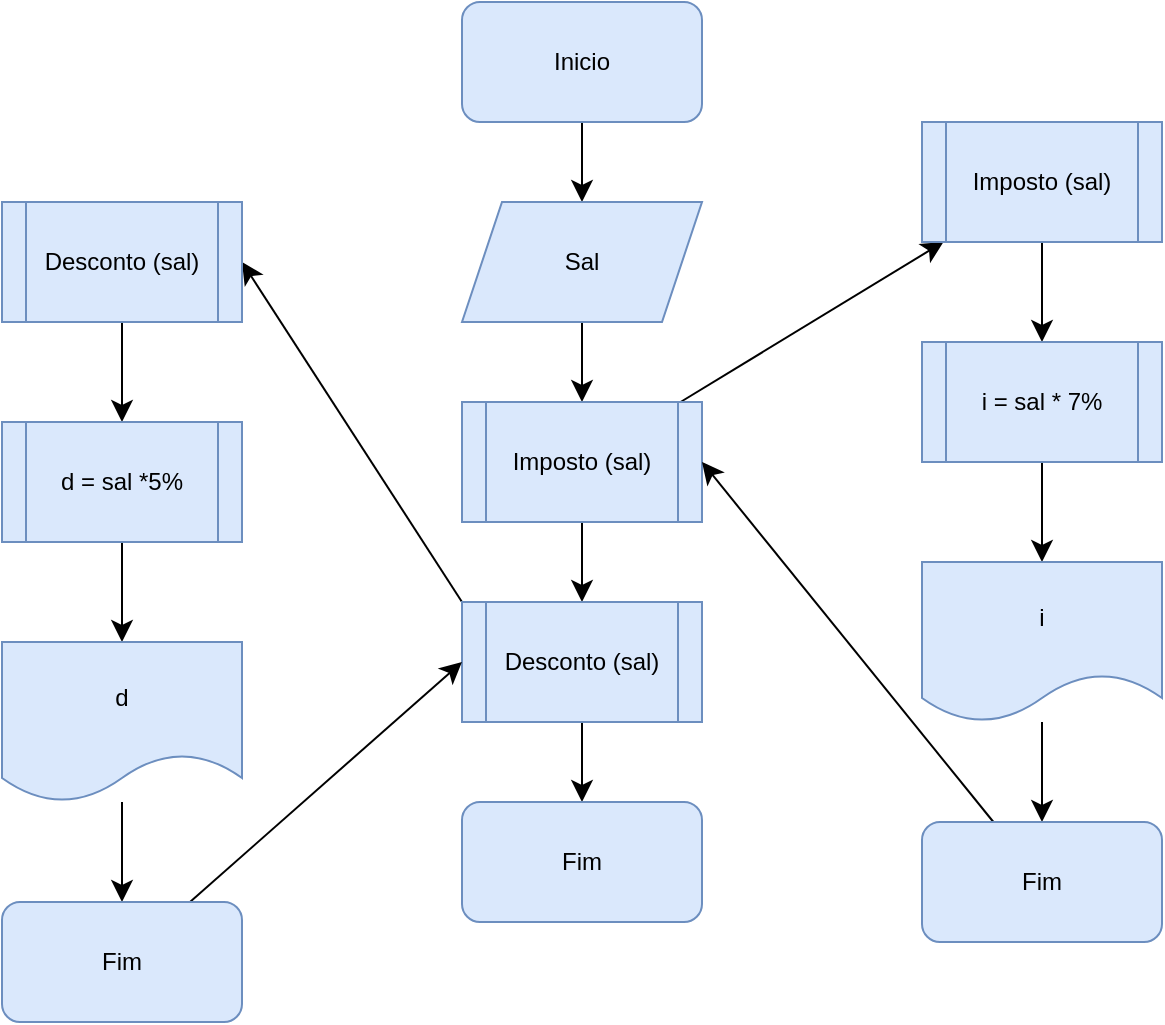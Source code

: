<mxfile version="26.0.14">
  <diagram name="Página-1" id="wdkFc-Z_Oa7AjEtJxvne">
    <mxGraphModel dx="1358" dy="1346" grid="1" gridSize="10" guides="1" tooltips="1" connect="1" arrows="1" fold="1" page="0" pageScale="1" pageWidth="1169" pageHeight="827" math="0" shadow="0">
      <root>
        <mxCell id="0" />
        <mxCell id="1" parent="0" />
        <mxCell id="ssXgmBJk_pbzeMQqqeV6-3" style="edgeStyle=none;curved=1;rounded=0;orthogonalLoop=1;jettySize=auto;html=1;entryX=0.5;entryY=0;entryDx=0;entryDy=0;fontSize=12;startSize=8;endSize=8;" edge="1" parent="1" source="ssXgmBJk_pbzeMQqqeV6-1" target="ssXgmBJk_pbzeMQqqeV6-2">
          <mxGeometry relative="1" as="geometry" />
        </mxCell>
        <mxCell id="ssXgmBJk_pbzeMQqqeV6-1" value="Inicio" style="rounded=1;whiteSpace=wrap;html=1;fillColor=#dae8fc;strokeColor=#6c8ebf;" vertex="1" parent="1">
          <mxGeometry x="-420" y="-100" width="120" height="60" as="geometry" />
        </mxCell>
        <mxCell id="ssXgmBJk_pbzeMQqqeV6-6" value="" style="edgeStyle=none;curved=1;rounded=0;orthogonalLoop=1;jettySize=auto;html=1;fontSize=12;startSize=8;endSize=8;" edge="1" parent="1" source="ssXgmBJk_pbzeMQqqeV6-2" target="ssXgmBJk_pbzeMQqqeV6-5">
          <mxGeometry relative="1" as="geometry" />
        </mxCell>
        <mxCell id="ssXgmBJk_pbzeMQqqeV6-2" value="Sal" style="shape=parallelogram;perimeter=parallelogramPerimeter;whiteSpace=wrap;html=1;fixedSize=1;fillColor=#dae8fc;strokeColor=#6c8ebf;" vertex="1" parent="1">
          <mxGeometry x="-420" width="120" height="60" as="geometry" />
        </mxCell>
        <mxCell id="ssXgmBJk_pbzeMQqqeV6-8" value="" style="edgeStyle=none;curved=1;rounded=0;orthogonalLoop=1;jettySize=auto;html=1;fontSize=12;startSize=8;endSize=8;" edge="1" parent="1" source="ssXgmBJk_pbzeMQqqeV6-5" target="ssXgmBJk_pbzeMQqqeV6-7">
          <mxGeometry relative="1" as="geometry" />
        </mxCell>
        <mxCell id="ssXgmBJk_pbzeMQqqeV6-23" value="" style="edgeStyle=none;curved=1;rounded=0;orthogonalLoop=1;jettySize=auto;html=1;fontSize=12;startSize=8;endSize=8;" edge="1" parent="1" source="ssXgmBJk_pbzeMQqqeV6-5" target="ssXgmBJk_pbzeMQqqeV6-22">
          <mxGeometry relative="1" as="geometry" />
        </mxCell>
        <mxCell id="ssXgmBJk_pbzeMQqqeV6-5" value="Imposto (sal)" style="shape=process;whiteSpace=wrap;html=1;backgroundOutline=1;fillColor=#dae8fc;strokeColor=#6c8ebf;" vertex="1" parent="1">
          <mxGeometry x="-420" y="100" width="120" height="60" as="geometry" />
        </mxCell>
        <mxCell id="ssXgmBJk_pbzeMQqqeV6-10" value="" style="edgeStyle=none;curved=1;rounded=0;orthogonalLoop=1;jettySize=auto;html=1;fontSize=12;startSize=8;endSize=8;" edge="1" parent="1" source="ssXgmBJk_pbzeMQqqeV6-7" target="ssXgmBJk_pbzeMQqqeV6-9">
          <mxGeometry relative="1" as="geometry" />
        </mxCell>
        <mxCell id="ssXgmBJk_pbzeMQqqeV6-12" value="" style="edgeStyle=none;curved=1;rounded=0;orthogonalLoop=1;jettySize=auto;html=1;fontSize=12;startSize=8;endSize=8;entryX=1;entryY=0.5;entryDx=0;entryDy=0;exitX=0;exitY=0;exitDx=0;exitDy=0;" edge="1" parent="1" source="ssXgmBJk_pbzeMQqqeV6-7" target="ssXgmBJk_pbzeMQqqeV6-11">
          <mxGeometry relative="1" as="geometry" />
        </mxCell>
        <mxCell id="ssXgmBJk_pbzeMQqqeV6-7" value="Desconto (sal)" style="shape=process;whiteSpace=wrap;html=1;backgroundOutline=1;fillColor=#dae8fc;strokeColor=#6c8ebf;" vertex="1" parent="1">
          <mxGeometry x="-420" y="200" width="120" height="60" as="geometry" />
        </mxCell>
        <mxCell id="ssXgmBJk_pbzeMQqqeV6-9" value="Fim" style="rounded=1;whiteSpace=wrap;html=1;fillColor=#dae8fc;strokeColor=#6c8ebf;" vertex="1" parent="1">
          <mxGeometry x="-420" y="300" width="120" height="60" as="geometry" />
        </mxCell>
        <mxCell id="ssXgmBJk_pbzeMQqqeV6-16" value="" style="edgeStyle=none;curved=1;rounded=0;orthogonalLoop=1;jettySize=auto;html=1;fontSize=12;startSize=8;endSize=8;" edge="1" parent="1" source="ssXgmBJk_pbzeMQqqeV6-11" target="ssXgmBJk_pbzeMQqqeV6-15">
          <mxGeometry relative="1" as="geometry" />
        </mxCell>
        <mxCell id="ssXgmBJk_pbzeMQqqeV6-11" value="Desconto (sal)" style="shape=process;whiteSpace=wrap;html=1;backgroundOutline=1;fillColor=#dae8fc;strokeColor=#6c8ebf;" vertex="1" parent="1">
          <mxGeometry x="-650" width="120" height="60" as="geometry" />
        </mxCell>
        <mxCell id="ssXgmBJk_pbzeMQqqeV6-18" value="" style="edgeStyle=none;curved=1;rounded=0;orthogonalLoop=1;jettySize=auto;html=1;fontSize=12;startSize=8;endSize=8;" edge="1" parent="1" source="ssXgmBJk_pbzeMQqqeV6-15" target="ssXgmBJk_pbzeMQqqeV6-17">
          <mxGeometry relative="1" as="geometry" />
        </mxCell>
        <mxCell id="ssXgmBJk_pbzeMQqqeV6-15" value="d = sal *5%" style="shape=process;whiteSpace=wrap;html=1;backgroundOutline=1;fillColor=#dae8fc;strokeColor=#6c8ebf;" vertex="1" parent="1">
          <mxGeometry x="-650" y="110" width="120" height="60" as="geometry" />
        </mxCell>
        <mxCell id="ssXgmBJk_pbzeMQqqeV6-20" value="" style="edgeStyle=none;curved=1;rounded=0;orthogonalLoop=1;jettySize=auto;html=1;fontSize=12;startSize=8;endSize=8;" edge="1" parent="1" source="ssXgmBJk_pbzeMQqqeV6-17" target="ssXgmBJk_pbzeMQqqeV6-19">
          <mxGeometry relative="1" as="geometry" />
        </mxCell>
        <mxCell id="ssXgmBJk_pbzeMQqqeV6-17" value="d" style="shape=document;whiteSpace=wrap;html=1;boundedLbl=1;fillColor=#dae8fc;strokeColor=#6c8ebf;" vertex="1" parent="1">
          <mxGeometry x="-650" y="220" width="120" height="80" as="geometry" />
        </mxCell>
        <mxCell id="ssXgmBJk_pbzeMQqqeV6-21" style="edgeStyle=none;curved=1;rounded=0;orthogonalLoop=1;jettySize=auto;html=1;entryX=0;entryY=0.5;entryDx=0;entryDy=0;fontSize=12;startSize=8;endSize=8;" edge="1" parent="1" source="ssXgmBJk_pbzeMQqqeV6-19" target="ssXgmBJk_pbzeMQqqeV6-7">
          <mxGeometry relative="1" as="geometry" />
        </mxCell>
        <mxCell id="ssXgmBJk_pbzeMQqqeV6-19" value="Fim" style="rounded=1;whiteSpace=wrap;html=1;fillColor=#dae8fc;strokeColor=#6c8ebf;" vertex="1" parent="1">
          <mxGeometry x="-650" y="350" width="120" height="60" as="geometry" />
        </mxCell>
        <mxCell id="ssXgmBJk_pbzeMQqqeV6-25" value="" style="edgeStyle=none;curved=1;rounded=0;orthogonalLoop=1;jettySize=auto;html=1;fontSize=12;startSize=8;endSize=8;" edge="1" parent="1" source="ssXgmBJk_pbzeMQqqeV6-22" target="ssXgmBJk_pbzeMQqqeV6-24">
          <mxGeometry relative="1" as="geometry" />
        </mxCell>
        <mxCell id="ssXgmBJk_pbzeMQqqeV6-22" value="Imposto (sal)" style="shape=process;whiteSpace=wrap;html=1;backgroundOutline=1;fillColor=#dae8fc;strokeColor=#6c8ebf;" vertex="1" parent="1">
          <mxGeometry x="-190" y="-40" width="120" height="60" as="geometry" />
        </mxCell>
        <mxCell id="ssXgmBJk_pbzeMQqqeV6-27" value="" style="edgeStyle=none;curved=1;rounded=0;orthogonalLoop=1;jettySize=auto;html=1;fontSize=12;startSize=8;endSize=8;" edge="1" parent="1" source="ssXgmBJk_pbzeMQqqeV6-24" target="ssXgmBJk_pbzeMQqqeV6-26">
          <mxGeometry relative="1" as="geometry" />
        </mxCell>
        <mxCell id="ssXgmBJk_pbzeMQqqeV6-24" value="i = sal * 7%" style="shape=process;whiteSpace=wrap;html=1;backgroundOutline=1;fillColor=#dae8fc;strokeColor=#6c8ebf;" vertex="1" parent="1">
          <mxGeometry x="-190" y="70" width="120" height="60" as="geometry" />
        </mxCell>
        <mxCell id="ssXgmBJk_pbzeMQqqeV6-29" value="" style="edgeStyle=none;curved=1;rounded=0;orthogonalLoop=1;jettySize=auto;html=1;fontSize=12;startSize=8;endSize=8;" edge="1" parent="1" source="ssXgmBJk_pbzeMQqqeV6-26" target="ssXgmBJk_pbzeMQqqeV6-28">
          <mxGeometry relative="1" as="geometry" />
        </mxCell>
        <mxCell id="ssXgmBJk_pbzeMQqqeV6-26" value="i" style="shape=document;whiteSpace=wrap;html=1;boundedLbl=1;fillColor=#dae8fc;strokeColor=#6c8ebf;" vertex="1" parent="1">
          <mxGeometry x="-190" y="180" width="120" height="80" as="geometry" />
        </mxCell>
        <mxCell id="ssXgmBJk_pbzeMQqqeV6-30" style="edgeStyle=none;curved=1;rounded=0;orthogonalLoop=1;jettySize=auto;html=1;entryX=1;entryY=0.5;entryDx=0;entryDy=0;fontSize=12;startSize=8;endSize=8;" edge="1" parent="1" source="ssXgmBJk_pbzeMQqqeV6-28" target="ssXgmBJk_pbzeMQqqeV6-5">
          <mxGeometry relative="1" as="geometry" />
        </mxCell>
        <mxCell id="ssXgmBJk_pbzeMQqqeV6-28" value="Fim" style="rounded=1;whiteSpace=wrap;html=1;fillColor=#dae8fc;strokeColor=#6c8ebf;" vertex="1" parent="1">
          <mxGeometry x="-190" y="310" width="120" height="60" as="geometry" />
        </mxCell>
      </root>
    </mxGraphModel>
  </diagram>
</mxfile>
